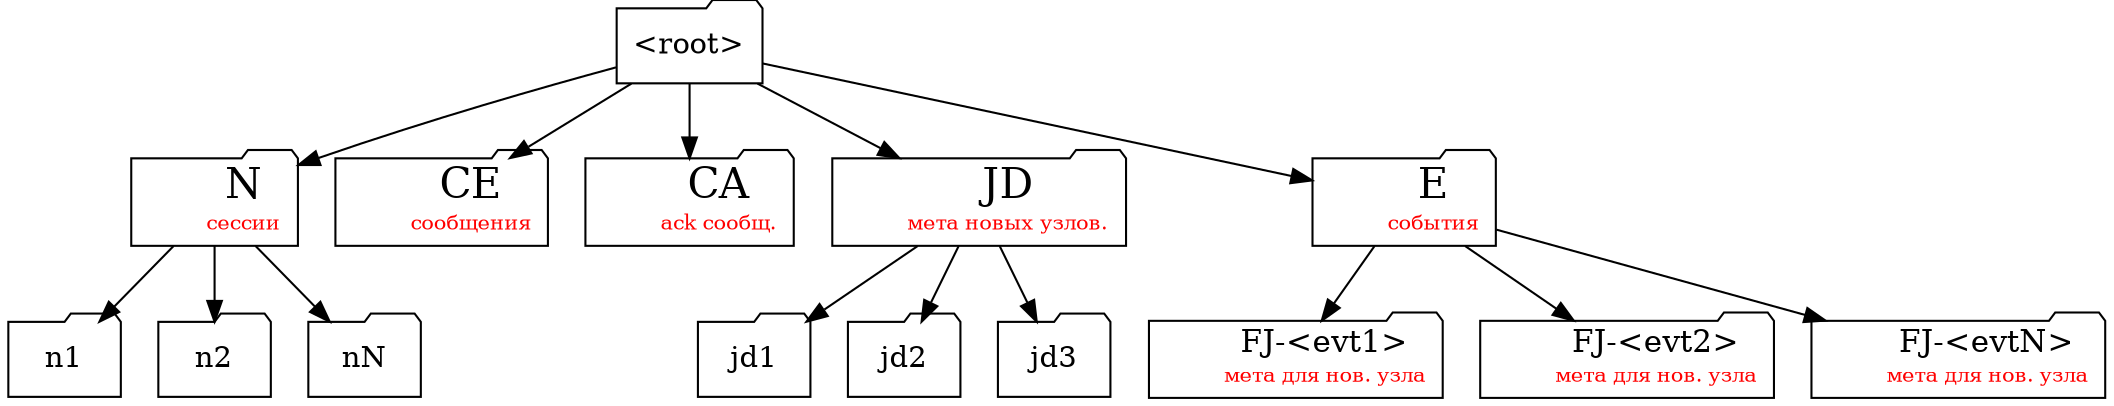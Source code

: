 digraph ZK {
    graph [ dpi = 150 ];
    node [shape="folder"];
    root[label="<root>"];
    n[label=<
      <FONT POINT-SIZE="20">N</FONT><BR/>
      <FONT POINT-SIZE="10" COLOR="RED">сессии</FONT>>
    ];
    ce[label=<
      <FONT POINT-SIZE="20">CE</FONT><BR/>
      <FONT POINT-SIZE="10" COLOR="RED">сообщения</FONT>>
    ];
    ca[label=<
      <FONT POINT-SIZE="20">CA</FONT><BR/>
      <FONT POINT-SIZE="10" COLOR="RED">ack сообщ.</FONT>>
    ];
    jd[label=<
      <FONT POINT-SIZE="20">JD</FONT><BR/>
      <FONT POINT-SIZE="10" COLOR="RED">мета новых узлов.</FONT><BR/>>
    ];
    e[label=<
      <FONT POINT-SIZE="20">E</FONT><BR/>
      <FONT POINT-SIZE="10" COLOR="RED">события</FONT>>
    ];
    fj1[label=<
      <FONT POINT-SIZE="15">FJ-&lt;evt1&gt;</FONT><BR/>
      <FONT POINT-SIZE="10" COLOR="RED">мета для нов. узла</FONT>>
    ];
    fj2[label=<
      <FONT POINT-SIZE="15">FJ-&lt;evt2&gt;</FONT><BR/>
      <FONT POINT-SIZE="10" COLOR="RED">мета для нов. узла</FONT>>
    ];
    fjN[label=<
      <FONT POINT-SIZE="15">FJ-&lt;evtN&gt;</FONT><BR/>
      <FONT POINT-SIZE="10" COLOR="RED">мета для нов. узла</FONT>>
    ];
    root -> n; root->jd; root -> e;
    e -> fj1; e->fj2; e->fjN;
    n -> n1; n -> n2; n -> nN;
    jd -> jd1; jd -> jd2; jd -> jd3;
    root -> ce; root -> ca;
}